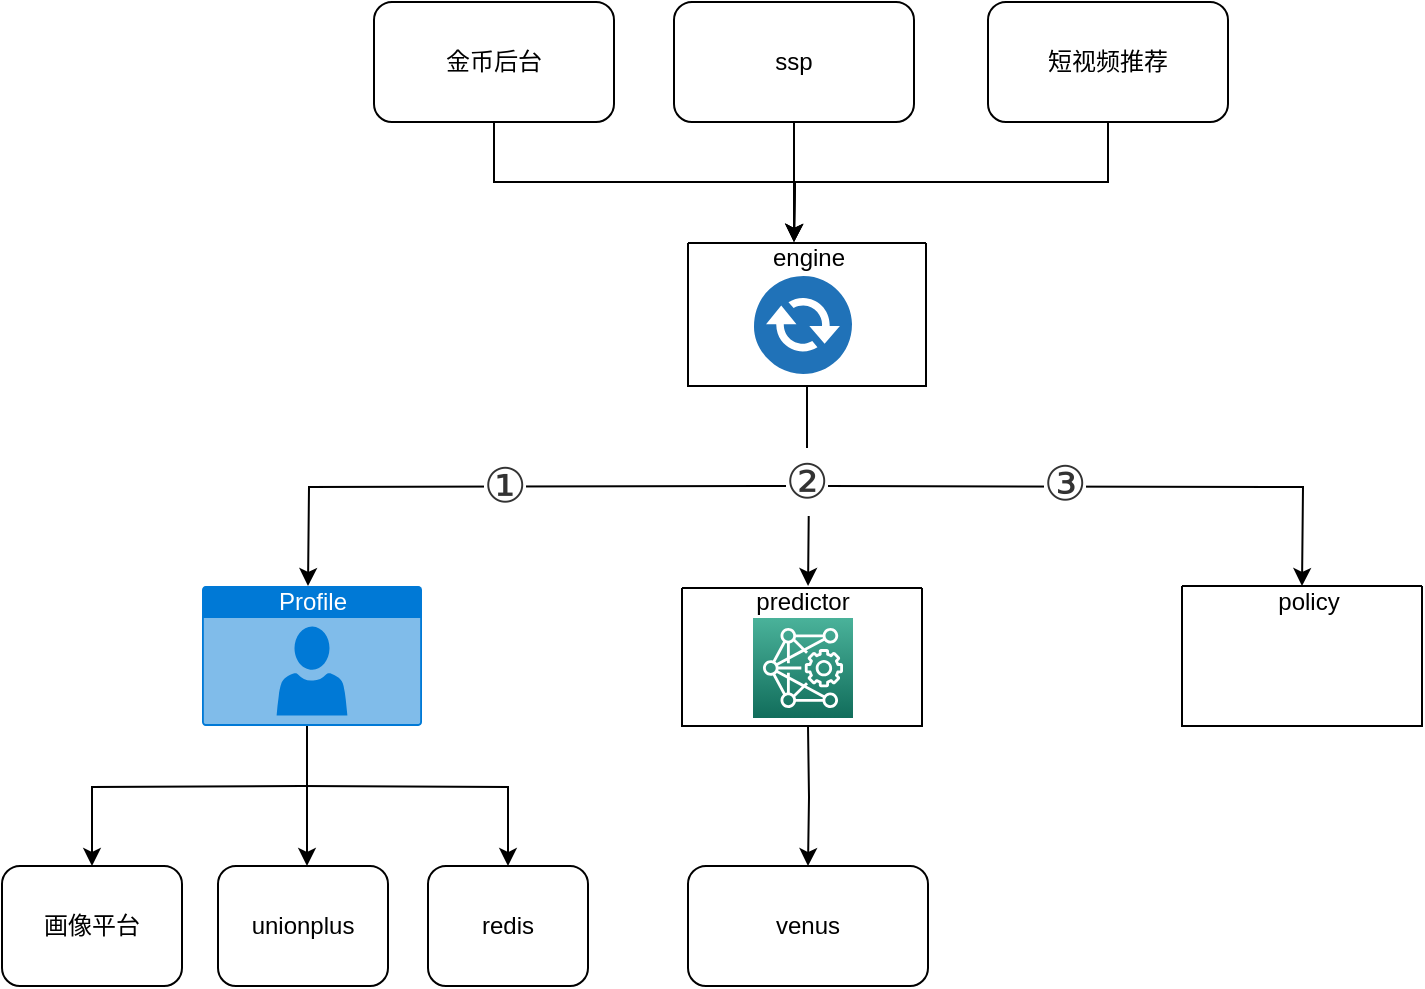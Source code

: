 <mxfile version="20.2.3" type="github">
  <diagram id="sNFe8rpMnxioV6bxYVCk" name="第 1 页">
    <mxGraphModel dx="1697" dy="949" grid="0" gridSize="10" guides="1" tooltips="1" connect="1" arrows="1" fold="1" page="1" pageScale="1" pageWidth="827" pageHeight="1169" math="0" shadow="0">
      <root>
        <mxCell id="0" />
        <mxCell id="1" parent="0" />
        <mxCell id="tsmTd1OxDmNWAYkGPlin-3" value="" style="edgeStyle=orthogonalEdgeStyle;rounded=0;orthogonalLoop=1;jettySize=auto;html=1;" edge="1" parent="1">
          <mxGeometry relative="1" as="geometry">
            <mxPoint x="430" y="280" as="sourcePoint" />
            <mxPoint x="173" y="330" as="targetPoint" />
          </mxGeometry>
        </mxCell>
        <mxCell id="tsmTd1OxDmNWAYkGPlin-21" value="&lt;h1 style=&quot;margin: 0px; padding: 0px; font-variant-numeric: normal; font-variant-east-asian: normal; font-stretch: normal; font-size: 16px; line-height: 26px; font-family: &amp;quot;PingFang SC&amp;quot;, &amp;quot;Lantinghei SC&amp;quot;, &amp;quot;Microsoft YaHei&amp;quot;, arial, 宋体, sans-serif, tahoma; word-break: break-all; position: relative; color: rgb(51, 51, 51); text-align: start;&quot;&gt;&lt;span style=&quot;display: inline; font-size: 24px; line-height: 34px; font-weight: 400; overflow: hidden; vertical-align: middle;&quot; class=&quot;ask-title&quot;&gt;①&lt;/span&gt;&lt;/h1&gt;" style="edgeLabel;html=1;align=center;verticalAlign=middle;resizable=0;points=[];" vertex="1" connectable="0" parent="tsmTd1OxDmNWAYkGPlin-3">
          <mxGeometry x="0.038" relative="1" as="geometry">
            <mxPoint y="-2" as="offset" />
          </mxGeometry>
        </mxCell>
        <mxCell id="tsmTd1OxDmNWAYkGPlin-6" value="" style="edgeStyle=orthogonalEdgeStyle;rounded=0;orthogonalLoop=1;jettySize=auto;html=1;exitX=0.5;exitY=1;exitDx=0;exitDy=0;" edge="1" parent="1" source="tsmTd1OxDmNWAYkGPlin-36">
          <mxGeometry relative="1" as="geometry">
            <mxPoint x="421" y="250" as="sourcePoint" />
            <mxPoint x="423.029" y="330" as="targetPoint" />
          </mxGeometry>
        </mxCell>
        <mxCell id="tsmTd1OxDmNWAYkGPlin-22" value="&lt;h1 style=&quot;margin: 0px; padding: 0px; font-variant-numeric: normal; font-variant-east-asian: normal; font-stretch: normal; font-size: 16px; line-height: 26px; font-family: &amp;quot;PingFang SC&amp;quot;, &amp;quot;Lantinghei SC&amp;quot;, &amp;quot;Microsoft YaHei&amp;quot;, arial, 宋体, sans-serif, tahoma; word-break: break-all; position: relative; color: rgb(51, 51, 51); text-align: start;&quot;&gt;&lt;span style=&quot;display: inline; font-size: 24px; line-height: 34px; font-weight: 400; overflow: hidden; vertical-align: middle;&quot; class=&quot;ask-title&quot;&gt;②&lt;/span&gt;&lt;/h1&gt;" style="edgeLabel;html=1;align=center;verticalAlign=middle;resizable=0;points=[];" vertex="1" connectable="0" parent="tsmTd1OxDmNWAYkGPlin-6">
          <mxGeometry x="0.243" relative="1" as="geometry">
            <mxPoint x="-2" y="-15" as="offset" />
          </mxGeometry>
        </mxCell>
        <mxCell id="tsmTd1OxDmNWAYkGPlin-8" value="" style="edgeStyle=orthogonalEdgeStyle;rounded=0;orthogonalLoop=1;jettySize=auto;html=1;" edge="1" parent="1">
          <mxGeometry relative="1" as="geometry">
            <mxPoint x="433" y="280" as="sourcePoint" />
            <mxPoint x="670" y="330" as="targetPoint" />
          </mxGeometry>
        </mxCell>
        <mxCell id="tsmTd1OxDmNWAYkGPlin-23" value="&lt;h1 style=&quot;margin: 0px; padding: 0px; font-variant-numeric: normal; font-variant-east-asian: normal; font-stretch: normal; font-size: 16px; line-height: 26px; font-family: &amp;quot;PingFang SC&amp;quot;, &amp;quot;Lantinghei SC&amp;quot;, &amp;quot;Microsoft YaHei&amp;quot;, arial, 宋体, sans-serif, tahoma; word-break: break-all; position: relative; color: rgb(51, 51, 51); text-align: start;&quot;&gt;&lt;span style=&quot;display: inline; font-size: 24px; line-height: 34px; font-weight: 400; overflow: hidden; vertical-align: middle;&quot; class=&quot;ask-title&quot;&gt;③&lt;/span&gt;&lt;/h1&gt;" style="edgeLabel;html=1;align=center;verticalAlign=middle;resizable=0;points=[];" vertex="1" connectable="0" parent="tsmTd1OxDmNWAYkGPlin-8">
          <mxGeometry x="0.784" relative="1" as="geometry">
            <mxPoint x="-120" y="-21" as="offset" />
          </mxGeometry>
        </mxCell>
        <mxCell id="tsmTd1OxDmNWAYkGPlin-11" value="" style="edgeStyle=orthogonalEdgeStyle;rounded=0;orthogonalLoop=1;jettySize=auto;html=1;" edge="1" parent="1" target="tsmTd1OxDmNWAYkGPlin-10">
          <mxGeometry relative="1" as="geometry">
            <mxPoint x="170" y="430" as="sourcePoint" />
          </mxGeometry>
        </mxCell>
        <mxCell id="tsmTd1OxDmNWAYkGPlin-12" style="edgeStyle=orthogonalEdgeStyle;rounded=0;orthogonalLoop=1;jettySize=auto;html=1;" edge="1" parent="1">
          <mxGeometry relative="1" as="geometry">
            <mxPoint x="172.5" y="470" as="targetPoint" />
            <mxPoint x="172.5" y="390" as="sourcePoint" />
          </mxGeometry>
        </mxCell>
        <mxCell id="tsmTd1OxDmNWAYkGPlin-14" style="edgeStyle=orthogonalEdgeStyle;rounded=0;orthogonalLoop=1;jettySize=auto;html=1;entryX=0.5;entryY=0;entryDx=0;entryDy=0;" edge="1" parent="1" target="tsmTd1OxDmNWAYkGPlin-15">
          <mxGeometry relative="1" as="geometry">
            <mxPoint x="292" y="470" as="targetPoint" />
            <mxPoint x="170" y="430" as="sourcePoint" />
          </mxGeometry>
        </mxCell>
        <mxCell id="tsmTd1OxDmNWAYkGPlin-20" value="" style="edgeStyle=orthogonalEdgeStyle;rounded=0;orthogonalLoop=1;jettySize=auto;html=1;" edge="1" parent="1" target="tsmTd1OxDmNWAYkGPlin-19">
          <mxGeometry relative="1" as="geometry">
            <mxPoint x="423" y="400" as="sourcePoint" />
          </mxGeometry>
        </mxCell>
        <mxCell id="tsmTd1OxDmNWAYkGPlin-10" value="画像平台" style="rounded=1;whiteSpace=wrap;html=1;" vertex="1" parent="1">
          <mxGeometry x="20" y="470" width="90" height="60" as="geometry" />
        </mxCell>
        <mxCell id="tsmTd1OxDmNWAYkGPlin-13" value="unionplus" style="rounded=1;whiteSpace=wrap;html=1;" vertex="1" parent="1">
          <mxGeometry x="128" y="470" width="85" height="60" as="geometry" />
        </mxCell>
        <mxCell id="tsmTd1OxDmNWAYkGPlin-15" value="redis" style="rounded=1;whiteSpace=wrap;html=1;" vertex="1" parent="1">
          <mxGeometry x="233" y="470" width="80" height="60" as="geometry" />
        </mxCell>
        <mxCell id="tsmTd1OxDmNWAYkGPlin-24" style="edgeStyle=orthogonalEdgeStyle;rounded=0;orthogonalLoop=1;jettySize=auto;html=1;entryX=0.5;entryY=0;entryDx=0;entryDy=0;exitX=0.5;exitY=1;exitDx=0;exitDy=0;" edge="1" parent="1" source="tsmTd1OxDmNWAYkGPlin-16">
          <mxGeometry relative="1" as="geometry">
            <mxPoint x="416.0" y="158" as="targetPoint" />
          </mxGeometry>
        </mxCell>
        <mxCell id="tsmTd1OxDmNWAYkGPlin-16" value="金币后台" style="rounded=1;whiteSpace=wrap;html=1;" vertex="1" parent="1">
          <mxGeometry x="206" y="38" width="120" height="60" as="geometry" />
        </mxCell>
        <mxCell id="tsmTd1OxDmNWAYkGPlin-25" style="edgeStyle=orthogonalEdgeStyle;rounded=0;orthogonalLoop=1;jettySize=auto;html=1;entryX=0.5;entryY=0;entryDx=0;entryDy=0;" edge="1" parent="1" source="tsmTd1OxDmNWAYkGPlin-17">
          <mxGeometry relative="1" as="geometry">
            <mxPoint x="416.0" y="158" as="targetPoint" />
          </mxGeometry>
        </mxCell>
        <mxCell id="tsmTd1OxDmNWAYkGPlin-17" value="ssp" style="rounded=1;whiteSpace=wrap;html=1;" vertex="1" parent="1">
          <mxGeometry x="356" y="38" width="120" height="60" as="geometry" />
        </mxCell>
        <mxCell id="tsmTd1OxDmNWAYkGPlin-26" style="edgeStyle=orthogonalEdgeStyle;rounded=0;orthogonalLoop=1;jettySize=auto;html=1;entryX=0.5;entryY=0;entryDx=0;entryDy=0;exitX=0.5;exitY=1;exitDx=0;exitDy=0;" edge="1" parent="1" source="tsmTd1OxDmNWAYkGPlin-18">
          <mxGeometry relative="1" as="geometry">
            <mxPoint x="416.0" y="158" as="targetPoint" />
          </mxGeometry>
        </mxCell>
        <mxCell id="tsmTd1OxDmNWAYkGPlin-18" value="短视频推荐" style="rounded=1;whiteSpace=wrap;html=1;" vertex="1" parent="1">
          <mxGeometry x="513" y="38" width="120" height="60" as="geometry" />
        </mxCell>
        <mxCell id="tsmTd1OxDmNWAYkGPlin-19" value="venus" style="whiteSpace=wrap;html=1;rounded=1;" vertex="1" parent="1">
          <mxGeometry x="363" y="470" width="120" height="60" as="geometry" />
        </mxCell>
        <mxCell id="tsmTd1OxDmNWAYkGPlin-31" value="" style="shape=image;html=1;verticalAlign=top;verticalLabelPosition=bottom;labelBackgroundColor=#ffffff;imageAspect=0;aspect=fixed;image=https://cdn3.iconfinder.com/data/icons/ballicons-reloaded-free/512/icon-93-128.png" vertex="1" parent="1">
          <mxGeometry x="644" y="345" width="54" height="54" as="geometry" />
        </mxCell>
        <mxCell id="tsmTd1OxDmNWAYkGPlin-32" value="policy" style="text;html=1;align=center;verticalAlign=middle;resizable=0;points=[];autosize=1;strokeColor=none;fillColor=none;" vertex="1" parent="1">
          <mxGeometry x="647.5" y="323" width="50" height="30" as="geometry" />
        </mxCell>
        <mxCell id="tsmTd1OxDmNWAYkGPlin-33" value="Profile" style="html=1;strokeColor=none;fillColor=#0079D6;labelPosition=center;verticalLabelPosition=middle;verticalAlign=top;align=center;fontSize=12;outlineConnect=0;spacingTop=-6;fontColor=#FFFFFF;sketch=0;shape=mxgraph.sitemap.profile;" vertex="1" parent="1">
          <mxGeometry x="120" y="330" width="110" height="70" as="geometry" />
        </mxCell>
        <mxCell id="tsmTd1OxDmNWAYkGPlin-36" value="" style="swimlane;startSize=0;rounded=0;" vertex="1" parent="1">
          <mxGeometry x="363" y="158.5" width="119" height="71.5" as="geometry" />
        </mxCell>
        <mxCell id="tsmTd1OxDmNWAYkGPlin-29" value="" style="sketch=0;pointerEvents=1;shadow=0;dashed=0;html=1;strokeColor=none;fillColor=#505050;labelPosition=center;verticalLabelPosition=bottom;verticalAlign=top;outlineConnect=0;align=center;shape=mxgraph.office.communications.exchange_active_sync;fillColor=#2072B8;" vertex="1" parent="tsmTd1OxDmNWAYkGPlin-36">
          <mxGeometry x="33" y="16.5" width="49" height="49" as="geometry" />
        </mxCell>
        <mxCell id="tsmTd1OxDmNWAYkGPlin-37" value="engine" style="text;html=1;align=center;verticalAlign=middle;resizable=0;points=[];autosize=1;strokeColor=none;fillColor=none;" vertex="1" parent="tsmTd1OxDmNWAYkGPlin-36">
          <mxGeometry x="29.5" y="-7.5" width="60" height="30" as="geometry" />
        </mxCell>
        <mxCell id="tsmTd1OxDmNWAYkGPlin-38" value="" style="swimlane;startSize=0;" vertex="1" parent="1">
          <mxGeometry x="610" y="330" width="120" height="70" as="geometry" />
        </mxCell>
        <mxCell id="tsmTd1OxDmNWAYkGPlin-43" value="" style="swimlane;startSize=0;fillColor=#67AB9F;" vertex="1" parent="1">
          <mxGeometry x="360" y="331" width="120" height="69" as="geometry" />
        </mxCell>
        <mxCell id="tsmTd1OxDmNWAYkGPlin-42" value="predictor" style="text;html=1;align=center;verticalAlign=middle;resizable=0;points=[];autosize=1;strokeColor=none;fillColor=none;" vertex="1" parent="tsmTd1OxDmNWAYkGPlin-43">
          <mxGeometry x="24.5" y="-8" width="70" height="30" as="geometry" />
        </mxCell>
        <mxCell id="tsmTd1OxDmNWAYkGPlin-44" value="" style="sketch=0;points=[[0,0,0],[0.25,0,0],[0.5,0,0],[0.75,0,0],[1,0,0],[0,1,0],[0.25,1,0],[0.5,1,0],[0.75,1,0],[1,1,0],[0,0.25,0],[0,0.5,0],[0,0.75,0],[1,0.25,0],[1,0.5,0],[1,0.75,0]];outlineConnect=0;fontColor=#232F3E;gradientColor=#4AB29A;gradientDirection=north;fillColor=#116D5B;strokeColor=#ffffff;dashed=0;verticalLabelPosition=bottom;verticalAlign=top;align=center;html=1;fontSize=12;fontStyle=0;aspect=fixed;shape=mxgraph.aws4.resourceIcon;resIcon=mxgraph.aws4.deep_learning_amis;" vertex="1" parent="tsmTd1OxDmNWAYkGPlin-43">
          <mxGeometry x="35.5" y="15" width="50" height="50" as="geometry" />
        </mxCell>
      </root>
    </mxGraphModel>
  </diagram>
</mxfile>
